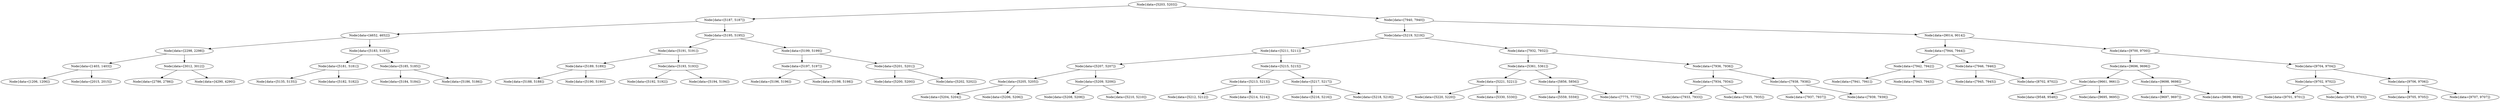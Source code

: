 digraph G{
1433561138 [label="Node{data=[5203, 5203]}"]
1433561138 -> 1146678456
1146678456 [label="Node{data=[5187, 5187]}"]
1146678456 -> 72285092
72285092 [label="Node{data=[4652, 4652]}"]
72285092 -> 1686482266
1686482266 [label="Node{data=[2298, 2298]}"]
1686482266 -> 586185216
586185216 [label="Node{data=[1403, 1403]}"]
586185216 -> 567181258
567181258 [label="Node{data=[1206, 1206]}"]
586185216 -> 1378755468
1378755468 [label="Node{data=[2015, 2015]}"]
1686482266 -> 453553134
453553134 [label="Node{data=[3012, 3012]}"]
453553134 -> 973730549
973730549 [label="Node{data=[2786, 2786]}"]
453553134 -> 1760291409
1760291409 [label="Node{data=[4290, 4290]}"]
72285092 -> 1266321027
1266321027 [label="Node{data=[5183, 5183]}"]
1266321027 -> 359859161
359859161 [label="Node{data=[5181, 5181]}"]
359859161 -> 1620624856
1620624856 [label="Node{data=[5135, 5135]}"]
359859161 -> 1469453048
1469453048 [label="Node{data=[5182, 5182]}"]
1266321027 -> 1212667927
1212667927 [label="Node{data=[5185, 5185]}"]
1212667927 -> 1168602893
1168602893 [label="Node{data=[5184, 5184]}"]
1212667927 -> 1672993892
1672993892 [label="Node{data=[5186, 5186]}"]
1146678456 -> 80806712
80806712 [label="Node{data=[5195, 5195]}"]
80806712 -> 1914758357
1914758357 [label="Node{data=[5191, 5191]}"]
1914758357 -> 214035075
214035075 [label="Node{data=[5189, 5189]}"]
214035075 -> 1363694467
1363694467 [label="Node{data=[5188, 5188]}"]
214035075 -> 1561088593
1561088593 [label="Node{data=[5190, 5190]}"]
1914758357 -> 679412585
679412585 [label="Node{data=[5193, 5193]}"]
679412585 -> 728330519
728330519 [label="Node{data=[5192, 5192]}"]
679412585 -> 950987698
950987698 [label="Node{data=[5194, 5194]}"]
80806712 -> 126855212
126855212 [label="Node{data=[5199, 5199]}"]
126855212 -> 1471911935
1471911935 [label="Node{data=[5197, 5197]}"]
1471911935 -> 926590422
926590422 [label="Node{data=[5196, 5196]}"]
1471911935 -> 2022063096
2022063096 [label="Node{data=[5198, 5198]}"]
126855212 -> 45228556
45228556 [label="Node{data=[5201, 5201]}"]
45228556 -> 163400138
163400138 [label="Node{data=[5200, 5200]}"]
45228556 -> 1808484670
1808484670 [label="Node{data=[5202, 5202]}"]
1433561138 -> 576448068
576448068 [label="Node{data=[7940, 7940]}"]
576448068 -> 829035073
829035073 [label="Node{data=[5219, 5219]}"]
829035073 -> 1383792319
1383792319 [label="Node{data=[5211, 5211]}"]
1383792319 -> 1674174327
1674174327 [label="Node{data=[5207, 5207]}"]
1674174327 -> 517827724
517827724 [label="Node{data=[5205, 5205]}"]
517827724 -> 2135203084
2135203084 [label="Node{data=[5204, 5204]}"]
517827724 -> 2060323677
2060323677 [label="Node{data=[5206, 5206]}"]
1674174327 -> 1464942868
1464942868 [label="Node{data=[5209, 5209]}"]
1464942868 -> 580779646
580779646 [label="Node{data=[5208, 5208]}"]
1464942868 -> 2045422556
2045422556 [label="Node{data=[5210, 5210]}"]
1383792319 -> 1945420639
1945420639 [label="Node{data=[5215, 5215]}"]
1945420639 -> 779122132
779122132 [label="Node{data=[5213, 5213]}"]
779122132 -> 1674772586
1674772586 [label="Node{data=[5212, 5212]}"]
779122132 -> 1338766215
1338766215 [label="Node{data=[5214, 5214]}"]
1945420639 -> 451952410
451952410 [label="Node{data=[5217, 5217]}"]
451952410 -> 922957637
922957637 [label="Node{data=[5216, 5216]}"]
451952410 -> 1277735327
1277735327 [label="Node{data=[5218, 5218]}"]
829035073 -> 1559180374
1559180374 [label="Node{data=[7932, 7932]}"]
1559180374 -> 1199364158
1199364158 [label="Node{data=[5361, 5361]}"]
1199364158 -> 1777034891
1777034891 [label="Node{data=[5221, 5221]}"]
1777034891 -> 1623627360
1623627360 [label="Node{data=[5220, 5220]}"]
1777034891 -> 1169052586
1169052586 [label="Node{data=[5330, 5330]}"]
1199364158 -> 1681051145
1681051145 [label="Node{data=[5856, 5856]}"]
1681051145 -> 1449075514
1449075514 [label="Node{data=[5559, 5559]}"]
1681051145 -> 41867783
41867783 [label="Node{data=[7775, 7775]}"]
1559180374 -> 897252065
897252065 [label="Node{data=[7936, 7936]}"]
897252065 -> 1204431041
1204431041 [label="Node{data=[7934, 7934]}"]
1204431041 -> 1755551217
1755551217 [label="Node{data=[7933, 7933]}"]
1204431041 -> 477746176
477746176 [label="Node{data=[7935, 7935]}"]
897252065 -> 2125891740
2125891740 [label="Node{data=[7938, 7938]}"]
2125891740 -> 1747725227
1747725227 [label="Node{data=[7937, 7937]}"]
2125891740 -> 475281218
475281218 [label="Node{data=[7939, 7939]}"]
576448068 -> 1314863388
1314863388 [label="Node{data=[9014, 9014]}"]
1314863388 -> 73906723
73906723 [label="Node{data=[7944, 7944]}"]
73906723 -> 220182647
220182647 [label="Node{data=[7942, 7942]}"]
220182647 -> 810315953
810315953 [label="Node{data=[7941, 7941]}"]
220182647 -> 132917373
132917373 [label="Node{data=[7943, 7943]}"]
73906723 -> 1046686721
1046686721 [label="Node{data=[7946, 7946]}"]
1046686721 -> 1313859514
1313859514 [label="Node{data=[7945, 7945]}"]
1046686721 -> 492166970
492166970 [label="Node{data=[8702, 8702]}"]
1314863388 -> 2065474349
2065474349 [label="Node{data=[9700, 9700]}"]
2065474349 -> 1555598187
1555598187 [label="Node{data=[9696, 9696]}"]
1555598187 -> 1845220721
1845220721 [label="Node{data=[9661, 9661]}"]
1845220721 -> 1583639547
1583639547 [label="Node{data=[9548, 9548]}"]
1845220721 -> 1090502353
1090502353 [label="Node{data=[9695, 9695]}"]
1555598187 -> 1476691574
1476691574 [label="Node{data=[9698, 9698]}"]
1476691574 -> 1801945178
1801945178 [label="Node{data=[9697, 9697]}"]
1476691574 -> 379651454
379651454 [label="Node{data=[9699, 9699]}"]
2065474349 -> 722806861
722806861 [label="Node{data=[9704, 9704]}"]
722806861 -> 1465789551
1465789551 [label="Node{data=[9702, 9702]}"]
1465789551 -> 7082894
7082894 [label="Node{data=[9701, 9701]}"]
1465789551 -> 511208456
511208456 [label="Node{data=[9703, 9703]}"]
722806861 -> 481126602
481126602 [label="Node{data=[9706, 9706]}"]
481126602 -> 976618084
976618084 [label="Node{data=[9705, 9705]}"]
481126602 -> 1520862927
1520862927 [label="Node{data=[9707, 9707]}"]
}